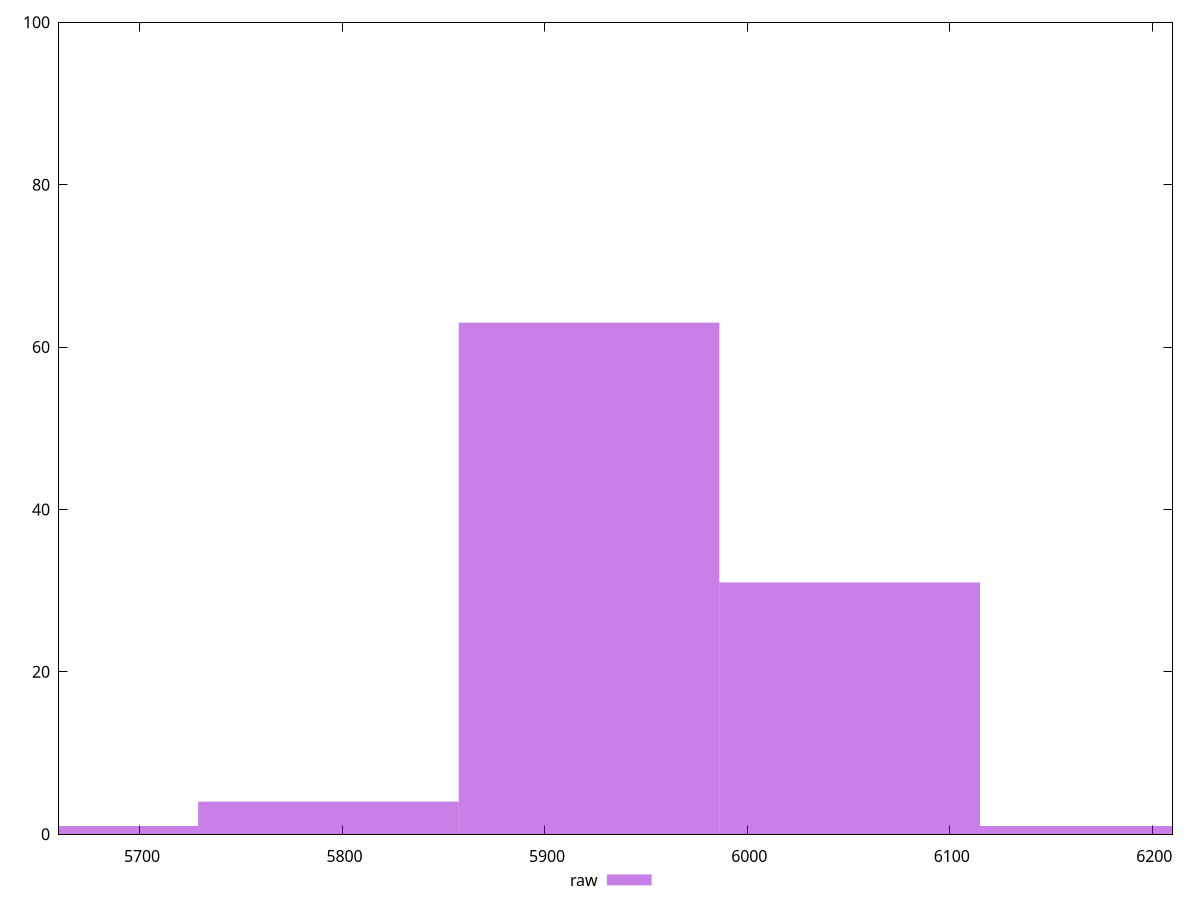 reset

$raw <<EOF
5793.079045710793 4
6050.549225520162 31
5921.814135615477 63
6179.284315424846 1
5664.343955806109 1
EOF

set key outside below
set boxwidth 128.7350899046843
set xrange [5660:6210]
set yrange [0:100]
set trange [0:100]
set style fill transparent solid 0.5 noborder
set terminal svg size 640, 490 enhanced background rgb 'white'
set output "report_00026_2021-02-22T21:38:55.199Z/unused-javascript/samples/pages+cached/raw/histogram.svg"

plot $raw title "raw" with boxes

reset
